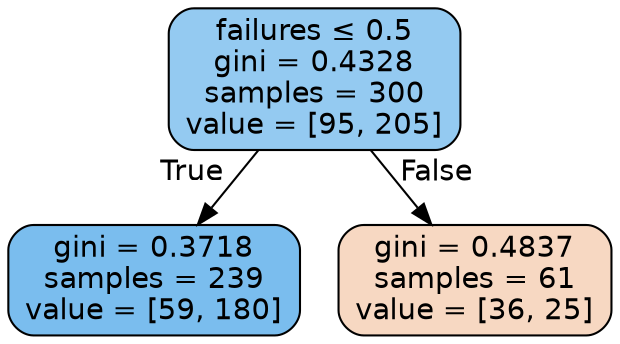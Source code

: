 digraph Tree {
node [shape=box, style="filled, rounded", color="black", fontname=helvetica] ;
edge [fontname=helvetica] ;
0 [label=<failures &le; 0.5<br/>gini = 0.4328<br/>samples = 300<br/>value = [95, 205]>, fillcolor="#399de589"] ;
1 [label=<gini = 0.3718<br/>samples = 239<br/>value = [59, 180]>, fillcolor="#399de5ab"] ;
0 -> 1 [labeldistance=2.5, labelangle=45, headlabel="True"] ;
2 [label=<gini = 0.4837<br/>samples = 61<br/>value = [36, 25]>, fillcolor="#e581394e"] ;
0 -> 2 [labeldistance=2.5, labelangle=-45, headlabel="False"] ;
}